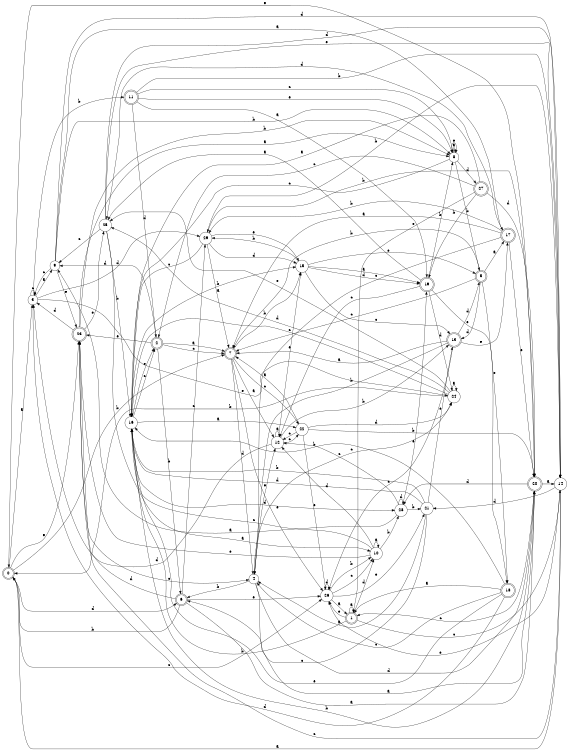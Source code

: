 digraph n24_9 {
__start0 [label="" shape="none"];

rankdir=LR;
size="8,5";

s0 [style="rounded,filled", color="black", fillcolor="white" shape="doublecircle", label="0"];
s1 [style="rounded,filled", color="black", fillcolor="white" shape="doublecircle", label="1"];
s2 [style="rounded,filled", color="black", fillcolor="white" shape="doublecircle", label="2"];
s3 [style="filled", color="black", fillcolor="white" shape="circle", label="3"];
s4 [style="filled", color="black", fillcolor="white" shape="circle", label="4"];
s5 [style="rounded,filled", color="black", fillcolor="white" shape="doublecircle", label="5"];
s6 [style="rounded,filled", color="black", fillcolor="white" shape="doublecircle", label="6"];
s7 [style="rounded,filled", color="black", fillcolor="white" shape="doublecircle", label="7"];
s8 [style="filled", color="black", fillcolor="white" shape="circle", label="8"];
s9 [style="filled", color="black", fillcolor="white" shape="circle", label="9"];
s10 [style="filled", color="black", fillcolor="white" shape="circle", label="10"];
s11 [style="rounded,filled", color="black", fillcolor="white" shape="doublecircle", label="11"];
s12 [style="filled", color="black", fillcolor="white" shape="circle", label="12"];
s13 [style="rounded,filled", color="black", fillcolor="white" shape="doublecircle", label="13"];
s14 [style="filled", color="black", fillcolor="white" shape="circle", label="14"];
s15 [style="filled", color="black", fillcolor="white" shape="circle", label="15"];
s16 [style="filled", color="black", fillcolor="white" shape="circle", label="16"];
s17 [style="rounded,filled", color="black", fillcolor="white" shape="doublecircle", label="17"];
s18 [style="rounded,filled", color="black", fillcolor="white" shape="doublecircle", label="18"];
s19 [style="rounded,filled", color="black", fillcolor="white" shape="doublecircle", label="19"];
s20 [style="rounded,filled", color="black", fillcolor="white" shape="doublecircle", label="20"];
s21 [style="filled", color="black", fillcolor="white" shape="circle", label="21"];
s22 [style="filled", color="black", fillcolor="white" shape="circle", label="22"];
s23 [style="rounded,filled", color="black", fillcolor="white" shape="doublecircle", label="23"];
s24 [style="filled", color="black", fillcolor="white" shape="circle", label="24"];
s25 [style="filled", color="black", fillcolor="white" shape="circle", label="25"];
s26 [style="filled", color="black", fillcolor="white" shape="circle", label="26"];
s27 [style="rounded,filled", color="black", fillcolor="white" shape="doublecircle", label="27"];
s28 [style="filled", color="black", fillcolor="white" shape="circle", label="28"];
s29 [style="filled", color="black", fillcolor="white" shape="circle", label="29"];
s0 -> s3 [label="a"];
s0 -> s7 [label="b"];
s0 -> s26 [label="c"];
s0 -> s6 [label="d"];
s0 -> s23 [label="e"];
s1 -> s1 [label="a"];
s1 -> s16 [label="b"];
s1 -> s14 [label="c"];
s1 -> s10 [label="d"];
s1 -> s26 [label="e"];
s2 -> s7 [label="a"];
s2 -> s6 [label="b"];
s2 -> s7 [label="c"];
s2 -> s9 [label="d"];
s2 -> s23 [label="e"];
s3 -> s9 [label="a"];
s3 -> s11 [label="b"];
s3 -> s3 [label="c"];
s3 -> s29 [label="d"];
s3 -> s24 [label="e"];
s4 -> s20 [label="a"];
s4 -> s6 [label="b"];
s4 -> s24 [label="c"];
s4 -> s20 [label="d"];
s4 -> s12 [label="e"];
s5 -> s17 [label="a"];
s5 -> s7 [label="b"];
s5 -> s7 [label="c"];
s5 -> s13 [label="d"];
s5 -> s18 [label="e"];
s6 -> s20 [label="a"];
s6 -> s0 [label="b"];
s6 -> s29 [label="c"];
s6 -> s23 [label="d"];
s6 -> s26 [label="e"];
s7 -> s12 [label="a"];
s7 -> s15 [label="b"];
s7 -> s22 [label="c"];
s7 -> s4 [label="d"];
s7 -> s26 [label="e"];
s8 -> s8 [label="a"];
s8 -> s5 [label="b"];
s8 -> s16 [label="c"];
s8 -> s27 [label="d"];
s8 -> s8 [label="e"];
s9 -> s17 [label="a"];
s9 -> s8 [label="b"];
s9 -> s3 [label="c"];
s9 -> s14 [label="d"];
s9 -> s23 [label="e"];
s10 -> s10 [label="a"];
s10 -> s28 [label="b"];
s10 -> s16 [label="c"];
s10 -> s12 [label="d"];
s10 -> s23 [label="e"];
s11 -> s19 [label="a"];
s11 -> s14 [label="b"];
s11 -> s8 [label="c"];
s11 -> s2 [label="d"];
s11 -> s8 [label="e"];
s12 -> s12 [label="a"];
s12 -> s13 [label="b"];
s12 -> s22 [label="c"];
s12 -> s3 [label="d"];
s12 -> s15 [label="e"];
s13 -> s7 [label="a"];
s13 -> s4 [label="b"];
s13 -> s26 [label="c"];
s13 -> s5 [label="d"];
s13 -> s17 [label="e"];
s14 -> s0 [label="a"];
s14 -> s29 [label="b"];
s14 -> s23 [label="c"];
s14 -> s21 [label="d"];
s14 -> s26 [label="e"];
s15 -> s19 [label="a"];
s15 -> s29 [label="b"];
s15 -> s13 [label="c"];
s15 -> s19 [label="d"];
s15 -> s5 [label="e"];
s16 -> s22 [label="a"];
s16 -> s15 [label="b"];
s16 -> s2 [label="c"];
s16 -> s28 [label="d"];
s16 -> s2 [label="e"];
s17 -> s7 [label="a"];
s17 -> s29 [label="b"];
s17 -> s4 [label="c"];
s17 -> s25 [label="d"];
s17 -> s20 [label="e"];
s18 -> s1 [label="a"];
s18 -> s16 [label="b"];
s18 -> s4 [label="c"];
s18 -> s3 [label="d"];
s18 -> s16 [label="e"];
s19 -> s25 [label="a"];
s19 -> s8 [label="b"];
s19 -> s12 [label="c"];
s19 -> s24 [label="d"];
s19 -> s18 [label="e"];
s20 -> s14 [label="a"];
s20 -> s16 [label="b"];
s20 -> s1 [label="c"];
s20 -> s28 [label="d"];
s20 -> s0 [label="e"];
s21 -> s4 [label="a"];
s21 -> s16 [label="b"];
s21 -> s6 [label="c"];
s21 -> s16 [label="d"];
s21 -> s13 [label="e"];
s22 -> s7 [label="a"];
s22 -> s20 [label="b"];
s22 -> s12 [label="c"];
s22 -> s24 [label="d"];
s22 -> s26 [label="e"];
s23 -> s8 [label="a"];
s23 -> s8 [label="b"];
s23 -> s4 [label="c"];
s23 -> s3 [label="d"];
s23 -> s25 [label="e"];
s24 -> s24 [label="a"];
s24 -> s0 [label="b"];
s24 -> s16 [label="c"];
s24 -> s25 [label="d"];
s24 -> s25 [label="e"];
s25 -> s10 [label="a"];
s25 -> s16 [label="b"];
s25 -> s9 [label="c"];
s25 -> s14 [label="d"];
s25 -> s14 [label="e"];
s26 -> s1 [label="a"];
s26 -> s10 [label="b"];
s26 -> s10 [label="c"];
s26 -> s26 [label="d"];
s26 -> s21 [label="e"];
s27 -> s16 [label="a"];
s27 -> s19 [label="b"];
s27 -> s2 [label="c"];
s27 -> s20 [label="d"];
s27 -> s1 [label="e"];
s28 -> s9 [label="a"];
s28 -> s21 [label="b"];
s28 -> s12 [label="c"];
s28 -> s28 [label="d"];
s28 -> s19 [label="e"];
s29 -> s7 [label="a"];
s29 -> s20 [label="b"];
s29 -> s16 [label="c"];
s29 -> s15 [label="d"];
s29 -> s15 [label="e"];

}